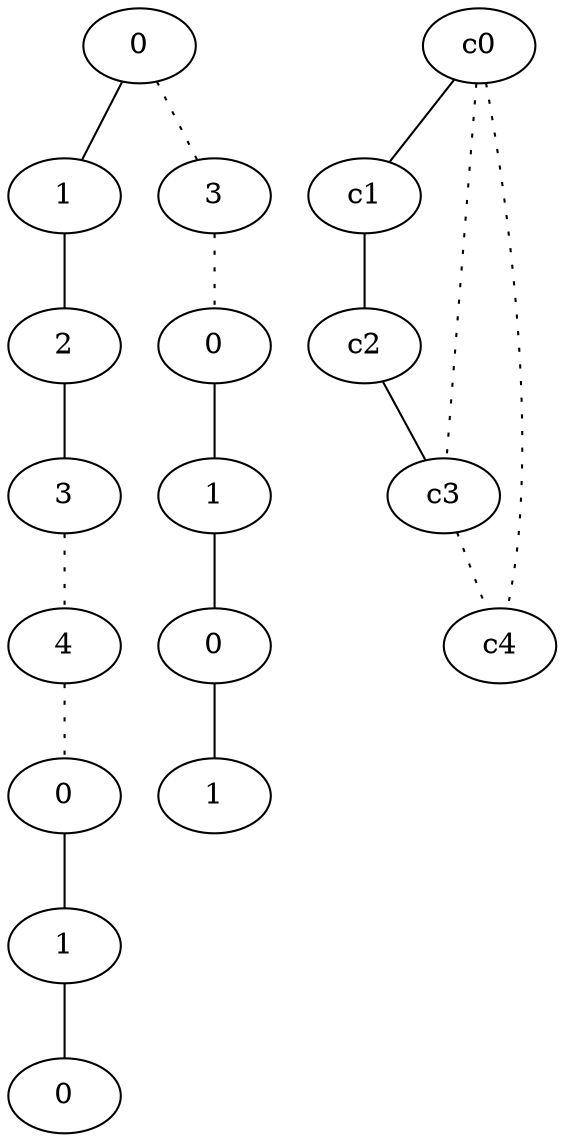 graph {
a0[label=0];
a1[label=1];
a2[label=2];
a3[label=3];
a4[label=4];
a5[label=0];
a6[label=1];
a7[label=0];
a8[label=3];
a9[label=0];
a10[label=1];
a11[label=0];
a12[label=1];
a0 -- a1;
a0 -- a8 [style=dotted];
a1 -- a2;
a2 -- a3;
a3 -- a4 [style=dotted];
a4 -- a5 [style=dotted];
a5 -- a6;
a6 -- a7;
a8 -- a9 [style=dotted];
a9 -- a10;
a10 -- a11;
a11 -- a12;
c0 -- c1;
c0 -- c3 [style=dotted];
c0 -- c4 [style=dotted];
c1 -- c2;
c2 -- c3;
c3 -- c4 [style=dotted];
}
